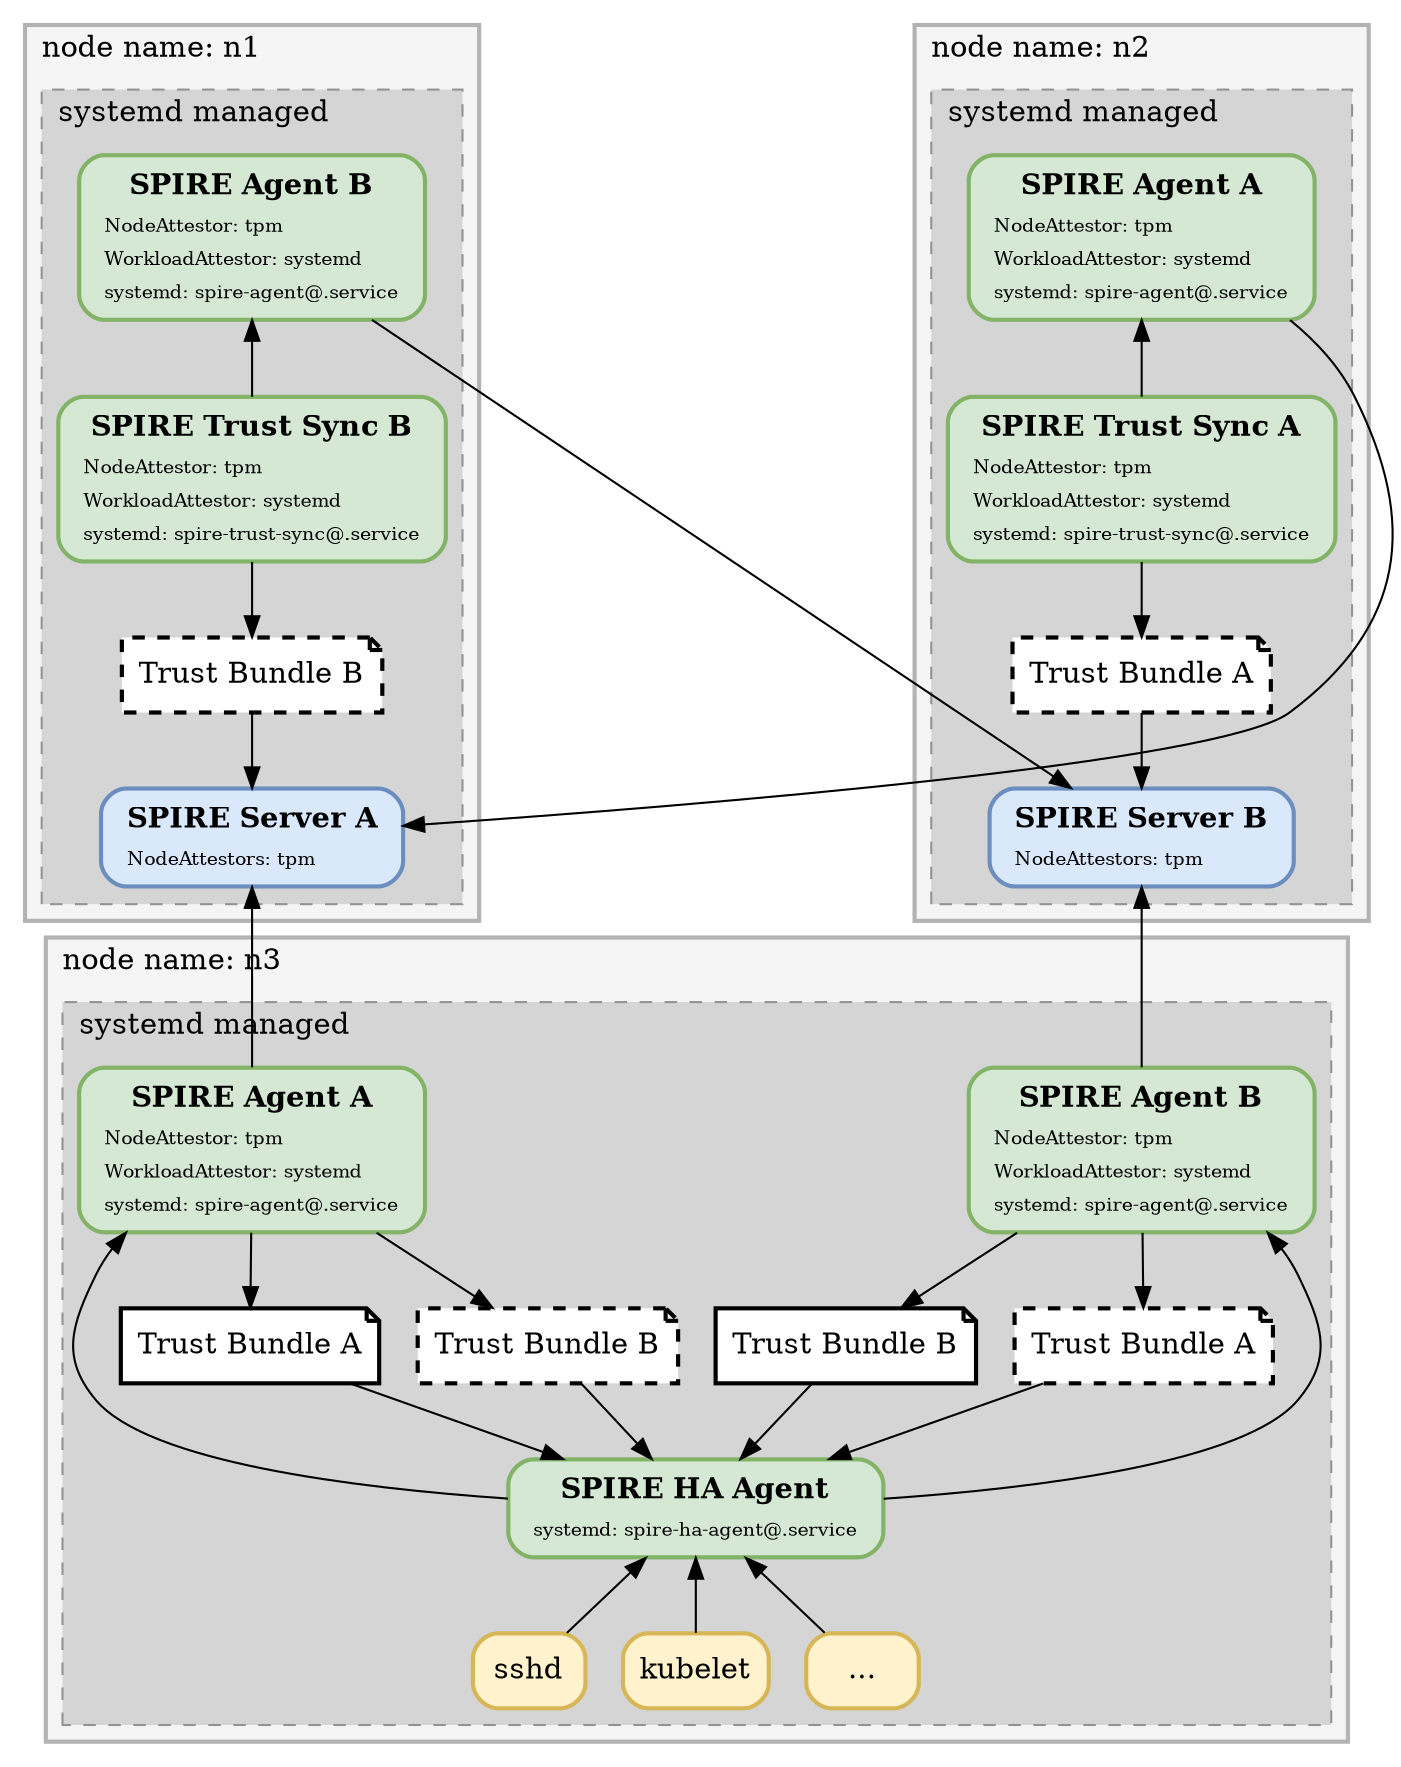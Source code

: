 digraph G {
  subgraph cluster_server2 {

      label = "node name: n2"
      #style = dashed
        style="filled,solid,bold";
        color="#b3b3b3";
        fillcolor="#f5f5f5";
        labeljust="l"; 
      subgraph cluster_node2_systemd {
          #label = "Systemd"
          label = "systemd managed"
          style = "dashed,filled"
          color="#939393";
          fillcolor="#d5d5d5";
    spire_server_2[label=<<table border="0"><tr><td><b>SPIRE Server B</b></td></tr><tr><td align="left"><font point-size="9">NodeAttestors: tpm</font></td></tr></table>>,shape="record",style="rounded,solid,filled,bold",color="#6c8ebf",fillcolor="#dae8fc"]
          spire_agent_a[label=<<table border="0"><tr><td><b>SPIRE Agent A</b></td></tr><tr><td align="left"><font point-size="9">NodeAttestor: tpm</font></td></tr><tr><td align="left"><font point-size="9">WorkloadAttestor: systemd</font></td></tr><tr><td align="left"><font point-size="9">systemd: spire-agent@.service</font></td></tr></table>>,shape="record",style="rounded,solid,filled,bold",color="#82b366",fillcolor="#d5e8d4"]
          spire_trust_sync_a[label=<<table border="0"><tr><td><b>SPIRE Trust Sync A</b></td></tr><tr><td align="left"><font point-size="9">NodeAttestor: tpm</font></td></tr><tr><td align="left"><font point-size="9">WorkloadAttestor: systemd</font></td></tr><tr><td align="left"><font point-size="9">systemd: spire-trust-sync@.service</font></td></tr></table>>,shape="record",style="rounded,solid,filled,bold",color="#82b366",fillcolor="#d5e8d4"]
          spire_server_tb_a[label="Trust Bundle A", shape=note,style="rounded,dashed,filled,bold",fillcolor="#ffffff"]
      }
  }

  subgraph cluster_server1 {
      label = "node name: n1"
      #style = dashed
        style="filled,solid,bold";
        color="#b3b3b3";
        fillcolor="#f5f5f5";
        labeljust="l"; 
      subgraph cluster_node1_systemd {
          #label = "Systemd"
          label = "systemd managed"
          style = "dashed,filled"
          color="#939393";
          fillcolor="#d5d5d5";

    spire_server_1[label=<<table border="0"><tr><td><b>SPIRE Server A</b></td></tr><tr><td align="left"><font point-size="9">NodeAttestors: tpm</font></td></tr></table>>,shape="record",style="rounded,solid,filled,bold",color="#6c8ebf",fillcolor="#dae8fc"]
          spire_agent_b[label=<<table border="0"><tr><td><b>SPIRE Agent B</b></td></tr><tr><td align="left"><font point-size="9">NodeAttestor: tpm</font></td></tr><tr><td align="left"><font point-size="9">WorkloadAttestor: systemd</font></td></tr><tr><td align="left"><font point-size="9">systemd: spire-agent@.service</font></td></tr></table>>,shape="record",style="rounded,solid,filled,bold",color="#82b366",fillcolor="#d5e8d4"]
          spire_trust_sync_b[label=<<table border="0"><tr><td><b>SPIRE Trust Sync B</b></td></tr><tr><td align="left"><font point-size="9">NodeAttestor: tpm</font></td></tr><tr><td align="left"><font point-size="9">WorkloadAttestor: systemd</font></td></tr><tr><td align="left"><font point-size="9">systemd: spire-trust-sync@.service</font></td></tr></table>>,shape="record",style="rounded,solid,filled,bold",color="#82b366",fillcolor="#d5e8d4"]
          spire_server_tb_b[label="Trust Bundle B", shape=note,style="rounded,dashed,filled,bold",fillcolor="#ffffff"]
      }
  }

  
  subgraph cluster_node3 {
      label = "node name: n3"
      #style = dashed
        style="filled,solid,bold";
        color="#b3b3b3";
        fillcolor="#f5f5f5";
        labeljust="l"; 

      subgraph cluster_node3_systemd {
          #label = "Systemd"
          label = "systemd managed"
          style = "dashed,filled"
          color="#939393";
          fillcolor="#d5d5d5";

       labeljust="l"; 

          spire_agent1[label=<<table border="0"><tr><td><b>SPIRE Agent A</b></td></tr><tr><td align="left"><font point-size="9">NodeAttestor: tpm</font></td></tr><tr><td align="left"><font point-size="9">WorkloadAttestor: systemd</font></td></tr><tr><td align="left"><font point-size="9">systemd: spire-agent@.service</font></td></tr></table>>,shape="record",style="rounded,solid,filled,bold",color="#82b366",fillcolor="#d5e8d4"]
          spire_agent2[label=<<table border="0"><tr><td><b>SPIRE Agent B</b></td></tr><tr><td align="left"><font point-size="9">NodeAttestor: tpm</font></td></tr><tr><td align="left"><font point-size="9">WorkloadAttestor: systemd</font></td></tr><tr><td align="left"><font point-size="9">systemd: spire-agent@.service</font></td></tr></table>>,shape="record",style="rounded,solid,filled,bold",color="#82b366",fillcolor="#d5e8d4"]
    subgraph cluster_tb {
        label=""
        style="invis"
          spire_ha_agent[label=<<table border="0"><tr><td><b>SPIRE HA Agent</b></td></tr><tr><td align="left"><font point-size="9">systemd: spire-ha-agent@.service</font></td></tr></table>>,shape="record",style="rounded,solid,filled,bold",color="#82b366",fillcolor="#d5e8d4"]
subgraph cluster_storage {
          spire_ha_agent_state_a_b[label="Trust Bundle B", shape=note,style="rounded,dashed,filled,bold",fillcolor="#ffffff"]
          spire_ha_agent_state_a[label="Trust Bundle A", shape=note,style="rounded,solid,filled,bold",fillcolor="#ffffff"]
          spire_ha_agent_state_b_a[label="Trust Bundle A", shape=note,style="rounded,dashed,filled,bold",fillcolor="#ffffff"]
          spire_ha_agent_state_b[label="Trust Bundle B", shape=note,style="rounded,solid,filled,bold",fillcolor="#ffffff"]
}
    }
          sshd1[label="sshd",shape="box",style="rounded,solid,filled,bold",color="#d6b656",fillcolor="#fff2cc"]
          kubelet1[label="kubelet",shape="box",style="rounded,solid,filled,bold",color="#d6b656",fillcolor="#fff2cc"]
          dotdotdot1[label="...",shape="box",style="rounded,solid,filled,bold",color="#d6b656",fillcolor="#fff2cc"]
          //k8s_spiffe_helper1[label=<<table border="0"><tr><td><b>K8s SPIFFE Helper</b></td></tr><tr><td align="left"><font point-size="9">systemd: k8s-spiffe-helper.service</font></td></tr><tr><td align="left"><font point-size="9">tool: spiffe-helper</font></td></tr></table>>,shape="box",style="rounded,solid,filled,bold",color="#d79b00",fillcolor="#ffe6cc"]
      }
  }
  
  spire_server_1 -> spire_agent1[dir=back]
  spire_server_2 -> spire_agent2[dir=back]
  spire_agent_b -> spire_server_2[constraint=false]
  spire_agent_a -> spire_server_1[constraint=false]
  spire_agent_b -> spire_trust_sync_b[dir=back]
  spire_agent_a -> spire_trust_sync_a[dir=back]
  spire_agent1 -> spire_ha_agent[dir=back]
  spire_agent2 -> spire_ha_agent[dir=back]
  spire_ha_agent -> sshd1[dir=back]
  spire_ha_agent -> kubelet1[dir=back]
  spire_ha_agent -> dotdotdot1[dir=back]
//  spire_ha_agent -> spire_ha_agent_state[dir=both, constraint=false]
 // spire_ha_agent_state_a -> spire_ha_agent_state_b 
  spire_agent1 -> spire_ha_agent_state_a
  spire_agent1 -> spire_ha_agent_state_a_b
  spire_agent2 -> spire_ha_agent_state_b
  spire_agent2 -> spire_ha_agent_state_b_a
  spire_ha_agent_state_a -> spire_ha_agent
  spire_ha_agent_state_a_b -> spire_ha_agent
  spire_ha_agent_state_b -> spire_ha_agent
  spire_ha_agent_state_b_a -> spire_ha_agent

  spire_server_tb_b -> spire_server_1
  spire_server_tb_a -> spire_server_2
  spire_trust_sync_a -> spire_server_tb_a
  spire_trust_sync_b -> spire_server_tb_b
}
